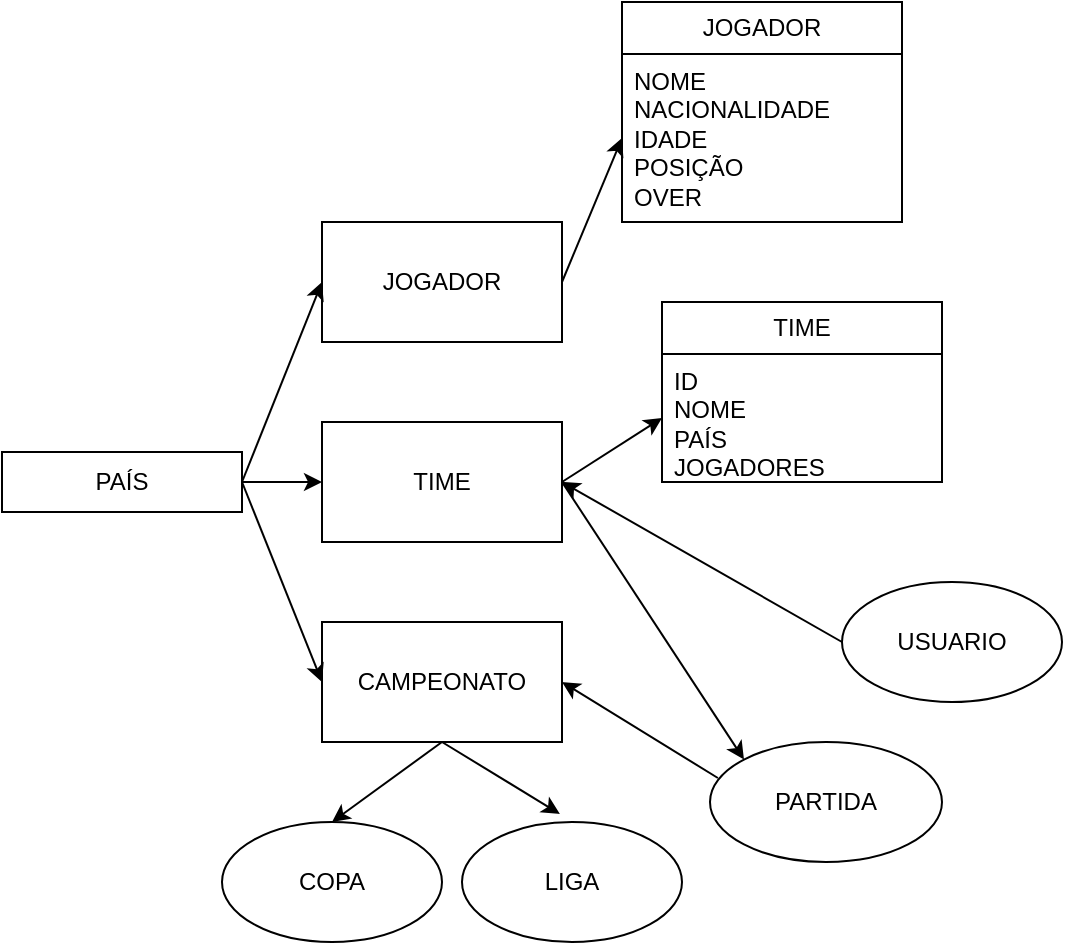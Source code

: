 <mxfile version="21.1.2" type="device">
  <diagram name="Página-1" id="KwcozsvdLslRD1NHO0Wq">
    <mxGraphModel dx="880" dy="484" grid="1" gridSize="10" guides="1" tooltips="1" connect="1" arrows="1" fold="1" page="1" pageScale="1" pageWidth="827" pageHeight="1169" math="0" shadow="0">
      <root>
        <mxCell id="0" />
        <mxCell id="1" parent="0" />
        <mxCell id="ih4R4SIkcYH8r0rxvPBN-1" value="PAÍS" style="rounded=0;whiteSpace=wrap;html=1;" vertex="1" parent="1">
          <mxGeometry x="40" y="285" width="120" height="30" as="geometry" />
        </mxCell>
        <mxCell id="ih4R4SIkcYH8r0rxvPBN-2" value="JOGADOR" style="rounded=0;whiteSpace=wrap;html=1;" vertex="1" parent="1">
          <mxGeometry x="200" y="170" width="120" height="60" as="geometry" />
        </mxCell>
        <mxCell id="ih4R4SIkcYH8r0rxvPBN-3" value="TIME" style="rounded=0;whiteSpace=wrap;html=1;" vertex="1" parent="1">
          <mxGeometry x="200" y="270" width="120" height="60" as="geometry" />
        </mxCell>
        <mxCell id="ih4R4SIkcYH8r0rxvPBN-4" value="CAMPEONATO" style="rounded=0;whiteSpace=wrap;html=1;" vertex="1" parent="1">
          <mxGeometry x="200" y="370" width="120" height="60" as="geometry" />
        </mxCell>
        <mxCell id="ih4R4SIkcYH8r0rxvPBN-23" value="JOGADOR" style="swimlane;fontStyle=0;childLayout=stackLayout;horizontal=1;startSize=26;fillColor=none;horizontalStack=0;resizeParent=1;resizeParentMax=0;resizeLast=0;collapsible=1;marginBottom=0;whiteSpace=wrap;html=1;" vertex="1" parent="1">
          <mxGeometry x="350" y="60" width="140" height="110" as="geometry" />
        </mxCell>
        <mxCell id="ih4R4SIkcYH8r0rxvPBN-24" value="NOME&lt;br&gt;NACIONALIDADE&lt;br&gt;IDADE&lt;br&gt;POSIÇÃO&lt;br&gt;OVER" style="text;strokeColor=none;fillColor=none;align=left;verticalAlign=top;spacingLeft=4;spacingRight=4;overflow=hidden;rotatable=0;points=[[0,0.5],[1,0.5]];portConstraint=eastwest;whiteSpace=wrap;html=1;" vertex="1" parent="ih4R4SIkcYH8r0rxvPBN-23">
          <mxGeometry y="26" width="140" height="84" as="geometry" />
        </mxCell>
        <mxCell id="ih4R4SIkcYH8r0rxvPBN-27" value="TIME" style="swimlane;fontStyle=0;childLayout=stackLayout;horizontal=1;startSize=26;fillColor=none;horizontalStack=0;resizeParent=1;resizeParentMax=0;resizeLast=0;collapsible=1;marginBottom=0;whiteSpace=wrap;html=1;" vertex="1" parent="1">
          <mxGeometry x="370" y="210" width="140" height="90" as="geometry" />
        </mxCell>
        <mxCell id="ih4R4SIkcYH8r0rxvPBN-28" value="ID&lt;br&gt;NOME&lt;br&gt;PAÍS&lt;br&gt;JOGADORES" style="text;strokeColor=none;fillColor=none;align=left;verticalAlign=top;spacingLeft=4;spacingRight=4;overflow=hidden;rotatable=0;points=[[0,0.5],[1,0.5]];portConstraint=eastwest;whiteSpace=wrap;html=1;" vertex="1" parent="ih4R4SIkcYH8r0rxvPBN-27">
          <mxGeometry y="26" width="140" height="64" as="geometry" />
        </mxCell>
        <mxCell id="ih4R4SIkcYH8r0rxvPBN-31" value="COPA" style="ellipse;whiteSpace=wrap;html=1;" vertex="1" parent="1">
          <mxGeometry x="150" y="470" width="110" height="60" as="geometry" />
        </mxCell>
        <mxCell id="ih4R4SIkcYH8r0rxvPBN-32" value="LIGA" style="ellipse;whiteSpace=wrap;html=1;" vertex="1" parent="1">
          <mxGeometry x="270" y="470" width="110" height="60" as="geometry" />
        </mxCell>
        <mxCell id="ih4R4SIkcYH8r0rxvPBN-33" value="PARTIDA" style="ellipse;whiteSpace=wrap;html=1;" vertex="1" parent="1">
          <mxGeometry x="394" y="430" width="116" height="60" as="geometry" />
        </mxCell>
        <mxCell id="ih4R4SIkcYH8r0rxvPBN-34" value="USUARIO" style="ellipse;whiteSpace=wrap;html=1;" vertex="1" parent="1">
          <mxGeometry x="460" y="350" width="110" height="60" as="geometry" />
        </mxCell>
        <mxCell id="ih4R4SIkcYH8r0rxvPBN-35" value="" style="endArrow=classic;html=1;rounded=0;exitX=1;exitY=0.5;exitDx=0;exitDy=0;entryX=0;entryY=0.5;entryDx=0;entryDy=0;" edge="1" parent="1" source="ih4R4SIkcYH8r0rxvPBN-1" target="ih4R4SIkcYH8r0rxvPBN-2">
          <mxGeometry width="50" height="50" relative="1" as="geometry">
            <mxPoint x="390" y="380" as="sourcePoint" />
            <mxPoint x="440" y="330" as="targetPoint" />
          </mxGeometry>
        </mxCell>
        <mxCell id="ih4R4SIkcYH8r0rxvPBN-37" value="" style="endArrow=classic;html=1;rounded=0;exitX=1;exitY=0.5;exitDx=0;exitDy=0;entryX=0;entryY=0.5;entryDx=0;entryDy=0;" edge="1" parent="1" source="ih4R4SIkcYH8r0rxvPBN-1" target="ih4R4SIkcYH8r0rxvPBN-3">
          <mxGeometry width="50" height="50" relative="1" as="geometry">
            <mxPoint x="390" y="380" as="sourcePoint" />
            <mxPoint x="440" y="330" as="targetPoint" />
          </mxGeometry>
        </mxCell>
        <mxCell id="ih4R4SIkcYH8r0rxvPBN-38" value="" style="endArrow=classic;html=1;rounded=0;exitX=1;exitY=0.5;exitDx=0;exitDy=0;entryX=0;entryY=0.5;entryDx=0;entryDy=0;" edge="1" parent="1" source="ih4R4SIkcYH8r0rxvPBN-1" target="ih4R4SIkcYH8r0rxvPBN-4">
          <mxGeometry width="50" height="50" relative="1" as="geometry">
            <mxPoint x="390" y="380" as="sourcePoint" />
            <mxPoint x="440" y="330" as="targetPoint" />
          </mxGeometry>
        </mxCell>
        <mxCell id="ih4R4SIkcYH8r0rxvPBN-39" value="" style="endArrow=classic;html=1;rounded=0;exitX=1;exitY=0.5;exitDx=0;exitDy=0;entryX=0;entryY=0.5;entryDx=0;entryDy=0;" edge="1" parent="1" source="ih4R4SIkcYH8r0rxvPBN-2" target="ih4R4SIkcYH8r0rxvPBN-24">
          <mxGeometry width="50" height="50" relative="1" as="geometry">
            <mxPoint x="390" y="180" as="sourcePoint" />
            <mxPoint x="440" y="130" as="targetPoint" />
          </mxGeometry>
        </mxCell>
        <mxCell id="ih4R4SIkcYH8r0rxvPBN-40" value="" style="endArrow=classic;html=1;rounded=0;exitX=0;exitY=0.5;exitDx=0;exitDy=0;entryX=1;entryY=0.5;entryDx=0;entryDy=0;" edge="1" parent="1" source="ih4R4SIkcYH8r0rxvPBN-34" target="ih4R4SIkcYH8r0rxvPBN-3">
          <mxGeometry width="50" height="50" relative="1" as="geometry">
            <mxPoint x="390" y="380" as="sourcePoint" />
            <mxPoint x="440" y="330" as="targetPoint" />
          </mxGeometry>
        </mxCell>
        <mxCell id="ih4R4SIkcYH8r0rxvPBN-41" value="" style="endArrow=classic;html=1;rounded=0;exitX=1;exitY=0.5;exitDx=0;exitDy=0;entryX=0;entryY=0.5;entryDx=0;entryDy=0;" edge="1" parent="1" source="ih4R4SIkcYH8r0rxvPBN-3" target="ih4R4SIkcYH8r0rxvPBN-28">
          <mxGeometry width="50" height="50" relative="1" as="geometry">
            <mxPoint x="390" y="380" as="sourcePoint" />
            <mxPoint x="440" y="330" as="targetPoint" />
          </mxGeometry>
        </mxCell>
        <mxCell id="ih4R4SIkcYH8r0rxvPBN-42" value="" style="endArrow=classic;html=1;rounded=0;exitX=1;exitY=0.5;exitDx=0;exitDy=0;entryX=0;entryY=0;entryDx=0;entryDy=0;" edge="1" parent="1" source="ih4R4SIkcYH8r0rxvPBN-3" target="ih4R4SIkcYH8r0rxvPBN-33">
          <mxGeometry width="50" height="50" relative="1" as="geometry">
            <mxPoint x="390" y="380" as="sourcePoint" />
            <mxPoint x="440" y="330" as="targetPoint" />
          </mxGeometry>
        </mxCell>
        <mxCell id="ih4R4SIkcYH8r0rxvPBN-43" value="" style="endArrow=classic;html=1;rounded=0;exitX=0.034;exitY=0.3;exitDx=0;exitDy=0;exitPerimeter=0;entryX=1;entryY=0.5;entryDx=0;entryDy=0;" edge="1" parent="1" source="ih4R4SIkcYH8r0rxvPBN-33" target="ih4R4SIkcYH8r0rxvPBN-4">
          <mxGeometry width="50" height="50" relative="1" as="geometry">
            <mxPoint x="390" y="380" as="sourcePoint" />
            <mxPoint x="440" y="330" as="targetPoint" />
          </mxGeometry>
        </mxCell>
        <mxCell id="ih4R4SIkcYH8r0rxvPBN-44" value="" style="endArrow=classic;html=1;rounded=0;exitX=0.5;exitY=1;exitDx=0;exitDy=0;entryX=0.5;entryY=0;entryDx=0;entryDy=0;" edge="1" parent="1" source="ih4R4SIkcYH8r0rxvPBN-4" target="ih4R4SIkcYH8r0rxvPBN-31">
          <mxGeometry width="50" height="50" relative="1" as="geometry">
            <mxPoint x="390" y="380" as="sourcePoint" />
            <mxPoint x="440" y="330" as="targetPoint" />
          </mxGeometry>
        </mxCell>
        <mxCell id="ih4R4SIkcYH8r0rxvPBN-45" value="" style="endArrow=classic;html=1;rounded=0;exitX=0.5;exitY=1;exitDx=0;exitDy=0;entryX=0.445;entryY=-0.067;entryDx=0;entryDy=0;entryPerimeter=0;" edge="1" parent="1" source="ih4R4SIkcYH8r0rxvPBN-4" target="ih4R4SIkcYH8r0rxvPBN-32">
          <mxGeometry width="50" height="50" relative="1" as="geometry">
            <mxPoint x="390" y="380" as="sourcePoint" />
            <mxPoint x="440" y="330" as="targetPoint" />
          </mxGeometry>
        </mxCell>
      </root>
    </mxGraphModel>
  </diagram>
</mxfile>
